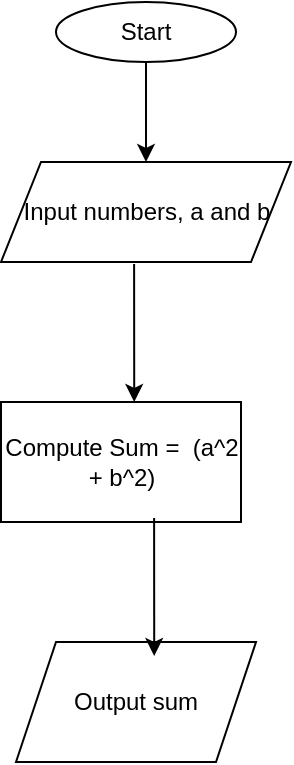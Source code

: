 <mxfile version="20.0.0" type="device"><diagram id="kIqH9neFb5v3rSdtumC6" name="Page-1"><mxGraphModel dx="868" dy="442" grid="1" gridSize="10" guides="1" tooltips="1" connect="1" arrows="1" fold="1" page="1" pageScale="1" pageWidth="850" pageHeight="1100" math="0" shadow="0"><root><mxCell id="0"/><mxCell id="1" parent="0"/><mxCell id="L6I9d-nbEkGZxb9yiUti-2" value="Start" style="ellipse;whiteSpace=wrap;html=1;" vertex="1" parent="1"><mxGeometry x="300" y="10" width="90" height="30" as="geometry"/></mxCell><mxCell id="L6I9d-nbEkGZxb9yiUti-8" value="" style="edgeStyle=orthogonalEdgeStyle;rounded=0;orthogonalLoop=1;jettySize=auto;html=1;exitX=0.459;exitY=1.02;exitDx=0;exitDy=0;exitPerimeter=0;" edge="1" parent="1" source="L6I9d-nbEkGZxb9yiUti-3" target="L6I9d-nbEkGZxb9yiUti-4"><mxGeometry relative="1" as="geometry"><Array as="points"><mxPoint x="339" y="190"/><mxPoint x="339" y="190"/></Array></mxGeometry></mxCell><mxCell id="L6I9d-nbEkGZxb9yiUti-3" value="Input numbers, a and b" style="shape=parallelogram;perimeter=parallelogramPerimeter;whiteSpace=wrap;html=1;fixedSize=1;" vertex="1" parent="1"><mxGeometry x="272.5" y="90" width="145" height="50" as="geometry"/></mxCell><mxCell id="L6I9d-nbEkGZxb9yiUti-4" value="Compute Sum =&amp;nbsp; (a^2 + b^2)" style="rounded=0;whiteSpace=wrap;html=1;" vertex="1" parent="1"><mxGeometry x="272.5" y="210" width="120" height="60" as="geometry"/></mxCell><mxCell id="L6I9d-nbEkGZxb9yiUti-5" value="Output sum" style="shape=parallelogram;perimeter=parallelogramPerimeter;whiteSpace=wrap;html=1;fixedSize=1;" vertex="1" parent="1"><mxGeometry x="280" y="330" width="120" height="60" as="geometry"/></mxCell><mxCell id="L6I9d-nbEkGZxb9yiUti-6" value="" style="endArrow=classic;html=1;rounded=0;exitX=0.5;exitY=1;exitDx=0;exitDy=0;entryX=0.5;entryY=0;entryDx=0;entryDy=0;" edge="1" parent="1" source="L6I9d-nbEkGZxb9yiUti-2" target="L6I9d-nbEkGZxb9yiUti-3"><mxGeometry width="50" height="50" relative="1" as="geometry"><mxPoint x="400" y="250" as="sourcePoint"/><mxPoint x="450" y="200" as="targetPoint"/></mxGeometry></mxCell><mxCell id="L6I9d-nbEkGZxb9yiUti-9" value="" style="edgeStyle=orthogonalEdgeStyle;rounded=0;orthogonalLoop=1;jettySize=auto;html=1;exitX=0.459;exitY=1.02;exitDx=0;exitDy=0;exitPerimeter=0;" edge="1" parent="1"><mxGeometry relative="1" as="geometry"><mxPoint x="349.055" y="268" as="sourcePoint"/><mxPoint x="349.1" y="337" as="targetPoint"/><Array as="points"><mxPoint x="349" y="317"/><mxPoint x="349" y="317"/></Array></mxGeometry></mxCell></root></mxGraphModel></diagram></mxfile>